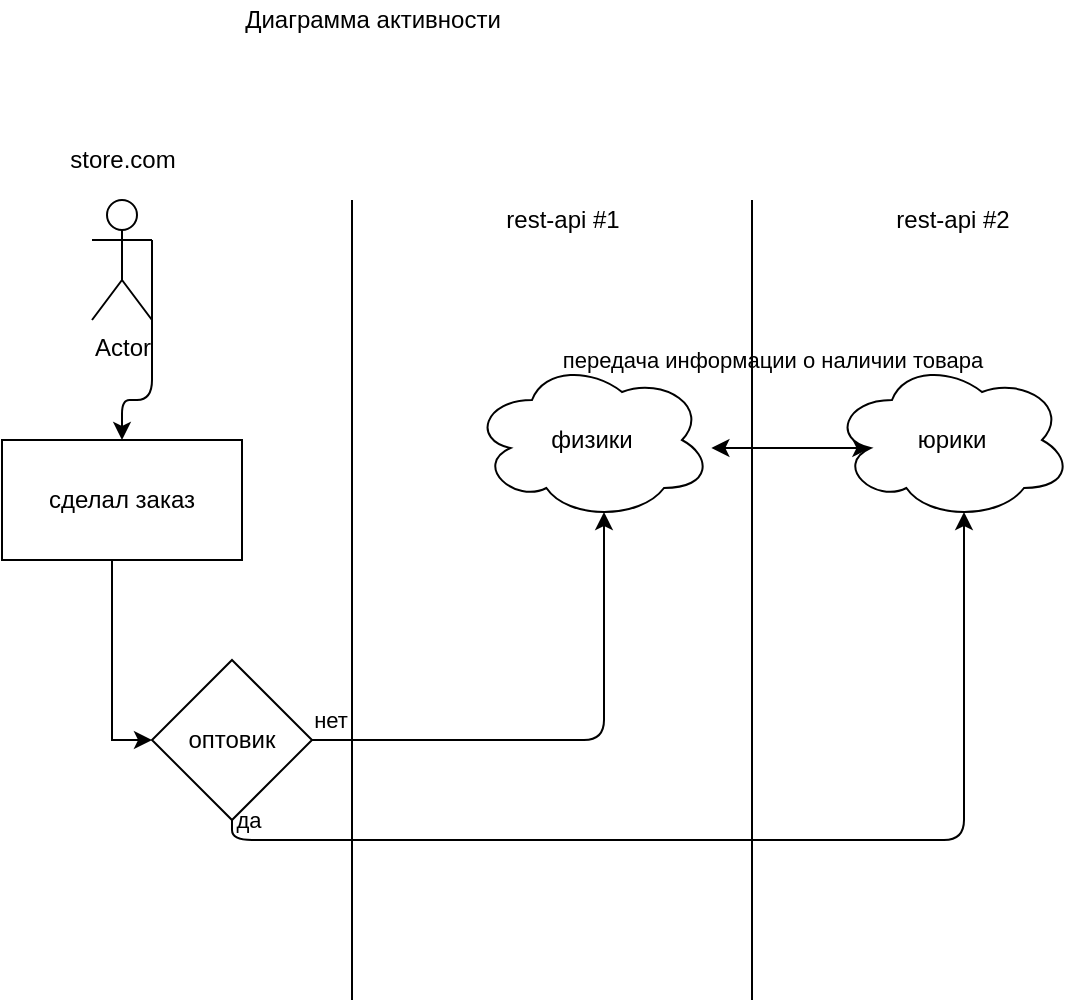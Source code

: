 <mxfile version="14.5.1" type="device"><diagram id="ipS88uc4osjPoYYgJeuH" name="Страница 1"><mxGraphModel dx="706" dy="408" grid="1" gridSize="10" guides="1" tooltips="1" connect="1" arrows="1" fold="1" page="1" pageScale="1" pageWidth="1600" pageHeight="1200" math="0" shadow="0"><root><mxCell id="0"/><mxCell id="1" parent="0"/><mxCell id="C-uQQtZyDup-090rRUjy-16" style="edgeStyle=elbowEdgeStyle;rounded=1;sketch=0;orthogonalLoop=1;jettySize=auto;elbow=vertical;html=1;exitX=1;exitY=0.333;exitDx=0;exitDy=0;exitPerimeter=0;entryX=0.5;entryY=0;entryDx=0;entryDy=0;" edge="1" parent="1" source="C-uQQtZyDup-090rRUjy-1" target="C-uQQtZyDup-090rRUjy-3"><mxGeometry relative="1" as="geometry"><Array as="points"><mxPoint x="440" y="300"/><mxPoint x="470" y="220"/><mxPoint x="490" y="240"/><mxPoint x="450" y="300"/><mxPoint x="420" y="220"/><mxPoint x="450" y="280"/></Array></mxGeometry></mxCell><mxCell id="C-uQQtZyDup-090rRUjy-1" value="Actor" style="shape=umlActor;verticalLabelPosition=bottom;verticalAlign=top;html=1;outlineConnect=0;" vertex="1" parent="1"><mxGeometry x="390" y="200" width="30" height="60" as="geometry"/></mxCell><mxCell id="C-uQQtZyDup-090rRUjy-6" style="edgeStyle=elbowEdgeStyle;rounded=0;orthogonalLoop=1;jettySize=auto;html=1;entryX=0;entryY=0.5;entryDx=0;entryDy=0;" edge="1" parent="1" source="C-uQQtZyDup-090rRUjy-3" target="C-uQQtZyDup-090rRUjy-4"><mxGeometry relative="1" as="geometry"><Array as="points"><mxPoint x="400" y="410"/><mxPoint x="430" y="470"/><mxPoint x="410" y="470"/><mxPoint x="400" y="410"/></Array></mxGeometry></mxCell><mxCell id="C-uQQtZyDup-090rRUjy-3" value="сделал заказ" style="rounded=0;whiteSpace=wrap;html=1;" vertex="1" parent="1"><mxGeometry x="345" y="320" width="120" height="60" as="geometry"/></mxCell><mxCell id="C-uQQtZyDup-090rRUjy-8" value="нет" style="edgeStyle=elbowEdgeStyle;rounded=1;orthogonalLoop=1;jettySize=auto;html=1;entryX=0.55;entryY=0.95;entryDx=0;entryDy=0;entryPerimeter=0;sketch=0;" edge="1" parent="1" source="C-uQQtZyDup-090rRUjy-4" target="C-uQQtZyDup-090rRUjy-7"><mxGeometry x="-0.931" y="10" relative="1" as="geometry"><Array as="points"><mxPoint x="646" y="420"/><mxPoint x="530" y="430"/><mxPoint x="640" y="390"/></Array><mxPoint as="offset"/></mxGeometry></mxCell><mxCell id="C-uQQtZyDup-090rRUjy-10" value="да" style="edgeStyle=elbowEdgeStyle;rounded=1;sketch=0;orthogonalLoop=1;jettySize=auto;elbow=vertical;html=1;entryX=0.55;entryY=0.95;entryDx=0;entryDy=0;entryPerimeter=0;" edge="1" parent="1" source="C-uQQtZyDup-090rRUjy-4" target="C-uQQtZyDup-090rRUjy-9"><mxGeometry x="-0.933" y="10" relative="1" as="geometry"><Array as="points"><mxPoint x="620" y="520"/></Array><mxPoint as="offset"/></mxGeometry></mxCell><mxCell id="C-uQQtZyDup-090rRUjy-4" value="оптовик" style="rhombus;whiteSpace=wrap;html=1;" vertex="1" parent="1"><mxGeometry x="420" y="430" width="80" height="80" as="geometry"/></mxCell><mxCell id="C-uQQtZyDup-090rRUjy-17" value="передача информации о наличии товара" style="edgeStyle=elbowEdgeStyle;rounded=1;sketch=0;orthogonalLoop=1;jettySize=auto;elbow=vertical;html=1;entryX=0.16;entryY=0.55;entryDx=0;entryDy=0;entryPerimeter=0;startArrow=classic;startFill=1;" edge="1" parent="1" source="C-uQQtZyDup-090rRUjy-7" target="C-uQQtZyDup-090rRUjy-9"><mxGeometry x="-0.241" y="44" relative="1" as="geometry"><mxPoint as="offset"/></mxGeometry></mxCell><mxCell id="C-uQQtZyDup-090rRUjy-7" value="физики" style="ellipse;shape=cloud;whiteSpace=wrap;html=1;" vertex="1" parent="1"><mxGeometry x="580" y="280" width="120" height="80" as="geometry"/></mxCell><mxCell id="C-uQQtZyDup-090rRUjy-9" value="юрики" style="ellipse;shape=cloud;whiteSpace=wrap;html=1;" vertex="1" parent="1"><mxGeometry x="760" y="280" width="120" height="80" as="geometry"/></mxCell><mxCell id="C-uQQtZyDup-090rRUjy-11" value="" style="endArrow=none;html=1;" edge="1" parent="1"><mxGeometry width="50" height="50" relative="1" as="geometry"><mxPoint x="520" y="600" as="sourcePoint"/><mxPoint x="520" y="200" as="targetPoint"/></mxGeometry></mxCell><mxCell id="C-uQQtZyDup-090rRUjy-12" value="" style="endArrow=none;html=1;" edge="1" parent="1"><mxGeometry width="50" height="50" relative="1" as="geometry"><mxPoint x="720" y="600" as="sourcePoint"/><mxPoint x="720" y="200" as="targetPoint"/></mxGeometry></mxCell><mxCell id="C-uQQtZyDup-090rRUjy-13" value="store.com" style="text;html=1;align=center;verticalAlign=middle;resizable=0;points=[];autosize=1;" vertex="1" parent="1"><mxGeometry x="370" y="170" width="70" height="20" as="geometry"/></mxCell><mxCell id="C-uQQtZyDup-090rRUjy-14" value="rest-api #1" style="text;html=1;align=center;verticalAlign=middle;resizable=0;points=[];autosize=1;" vertex="1" parent="1"><mxGeometry x="590" y="200" width="70" height="20" as="geometry"/></mxCell><mxCell id="C-uQQtZyDup-090rRUjy-15" value="rest-api #2" style="text;html=1;align=center;verticalAlign=middle;resizable=0;points=[];autosize=1;" vertex="1" parent="1"><mxGeometry x="785" y="200" width="70" height="20" as="geometry"/></mxCell><mxCell id="C-uQQtZyDup-090rRUjy-20" value="Диаграмма активности&lt;br&gt;" style="text;html=1;align=center;verticalAlign=middle;resizable=0;points=[];autosize=1;" vertex="1" parent="1"><mxGeometry x="460" y="100" width="140" height="20" as="geometry"/></mxCell></root></mxGraphModel></diagram></mxfile>